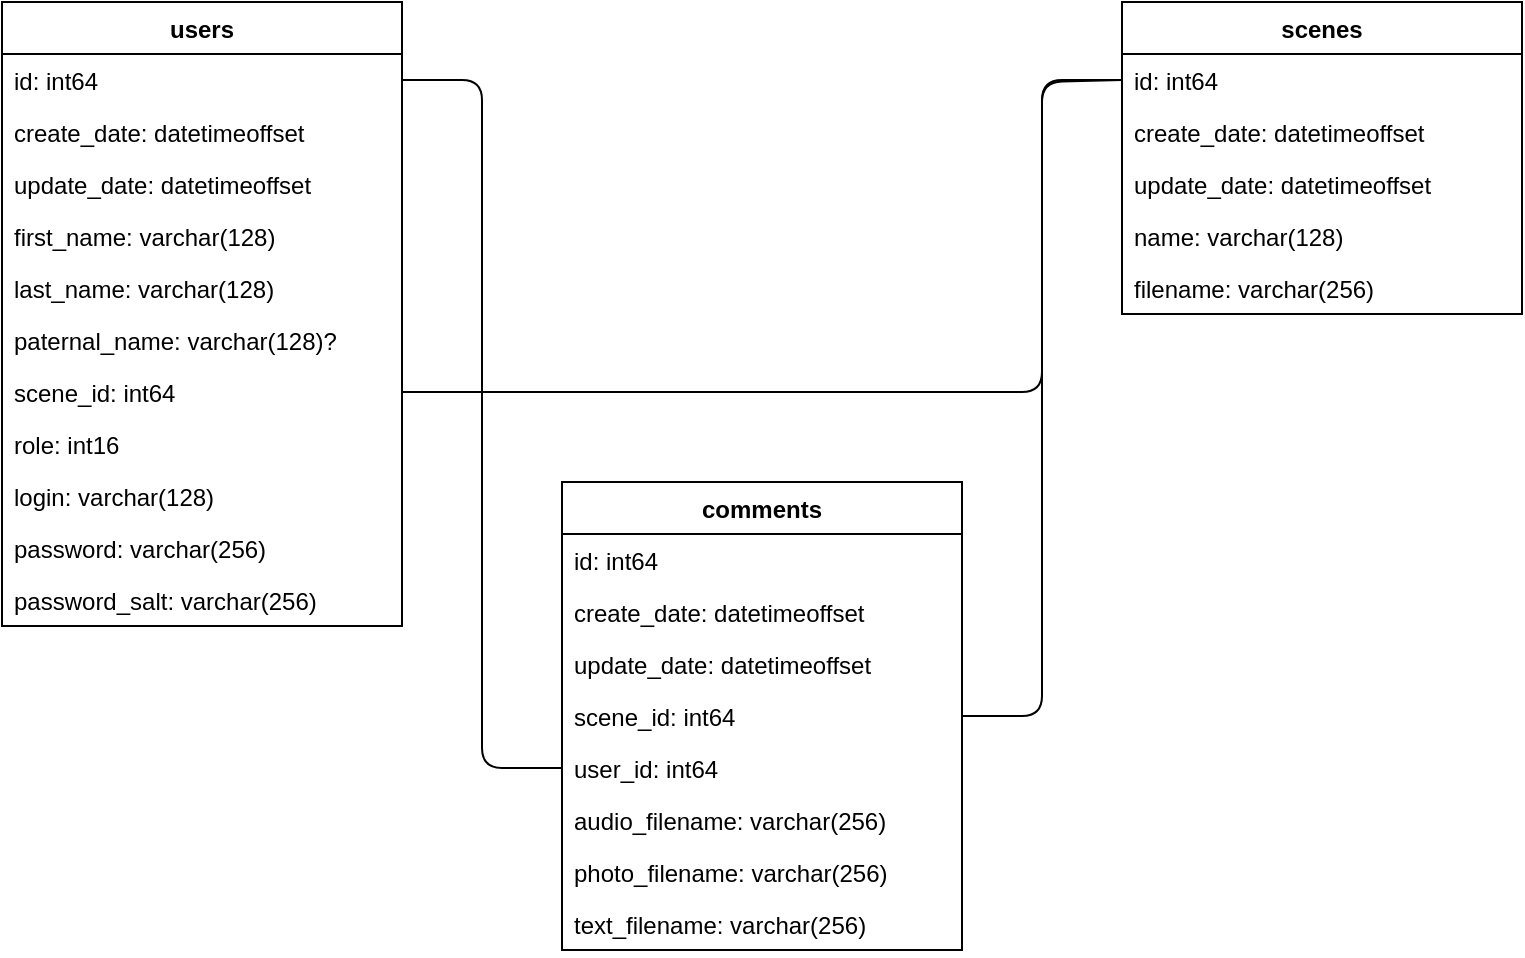 <mxfile version="21.7.5" type="device">
  <diagram id="ZD6vAAB5vX0gPBFmzIJg" name="Страница 1">
    <mxGraphModel dx="1418" dy="820" grid="1" gridSize="10" guides="1" tooltips="1" connect="1" arrows="1" fold="1" page="1" pageScale="1" pageWidth="850" pageHeight="1100" math="0" shadow="0">
      <root>
        <mxCell id="0" />
        <mxCell id="1" parent="0" />
        <mxCell id="gls_3-ArXgoeB-zUDCFK-3" value="users" style="swimlane;fontStyle=1;align=center;verticalAlign=top;childLayout=stackLayout;horizontal=1;startSize=26;horizontalStack=0;resizeParent=1;resizeParentMax=0;resizeLast=0;collapsible=1;marginBottom=0;" parent="1" vertex="1">
          <mxGeometry x="40" y="40" width="200" height="312" as="geometry" />
        </mxCell>
        <mxCell id="gls_3-ArXgoeB-zUDCFK-12" value="id: int64" style="text;strokeColor=none;fillColor=none;align=left;verticalAlign=top;spacingLeft=4;spacingRight=4;overflow=hidden;rotatable=0;points=[[0,0.5],[1,0.5]];portConstraint=eastwest;" parent="gls_3-ArXgoeB-zUDCFK-3" vertex="1">
          <mxGeometry y="26" width="200" height="26" as="geometry" />
        </mxCell>
        <mxCell id="gls_3-ArXgoeB-zUDCFK-13" value="create_date: datetimeoffset" style="text;strokeColor=none;fillColor=none;align=left;verticalAlign=top;spacingLeft=4;spacingRight=4;overflow=hidden;rotatable=0;points=[[0,0.5],[1,0.5]];portConstraint=eastwest;" parent="gls_3-ArXgoeB-zUDCFK-3" vertex="1">
          <mxGeometry y="52" width="200" height="26" as="geometry" />
        </mxCell>
        <mxCell id="gls_3-ArXgoeB-zUDCFK-14" value="update_date: datetimeoffset" style="text;strokeColor=none;fillColor=none;align=left;verticalAlign=top;spacingLeft=4;spacingRight=4;overflow=hidden;rotatable=0;points=[[0,0.5],[1,0.5]];portConstraint=eastwest;" parent="gls_3-ArXgoeB-zUDCFK-3" vertex="1">
          <mxGeometry y="78" width="200" height="26" as="geometry" />
        </mxCell>
        <mxCell id="gls_3-ArXgoeB-zUDCFK-4" value="first_name: varchar(128)" style="text;strokeColor=none;fillColor=none;align=left;verticalAlign=top;spacingLeft=4;spacingRight=4;overflow=hidden;rotatable=0;points=[[0,0.5],[1,0.5]];portConstraint=eastwest;" parent="gls_3-ArXgoeB-zUDCFK-3" vertex="1">
          <mxGeometry y="104" width="200" height="26" as="geometry" />
        </mxCell>
        <mxCell id="gls_3-ArXgoeB-zUDCFK-7" value="last_name: varchar(128)" style="text;strokeColor=none;fillColor=none;align=left;verticalAlign=top;spacingLeft=4;spacingRight=4;overflow=hidden;rotatable=0;points=[[0,0.5],[1,0.5]];portConstraint=eastwest;" parent="gls_3-ArXgoeB-zUDCFK-3" vertex="1">
          <mxGeometry y="130" width="200" height="26" as="geometry" />
        </mxCell>
        <mxCell id="gls_3-ArXgoeB-zUDCFK-8" value="paternal_name: varchar(128)?" style="text;strokeColor=none;fillColor=none;align=left;verticalAlign=top;spacingLeft=4;spacingRight=4;overflow=hidden;rotatable=0;points=[[0,0.5],[1,0.5]];portConstraint=eastwest;" parent="gls_3-ArXgoeB-zUDCFK-3" vertex="1">
          <mxGeometry y="156" width="200" height="26" as="geometry" />
        </mxCell>
        <mxCell id="_sVOjCqYTX2mrnXqk3U7-1" value="scene_id: int64" style="text;strokeColor=none;fillColor=none;align=left;verticalAlign=top;spacingLeft=4;spacingRight=4;overflow=hidden;rotatable=0;points=[[0,0.5],[1,0.5]];portConstraint=eastwest;" vertex="1" parent="gls_3-ArXgoeB-zUDCFK-3">
          <mxGeometry y="182" width="200" height="26" as="geometry" />
        </mxCell>
        <mxCell id="gls_3-ArXgoeB-zUDCFK-25" value="role: int16" style="text;strokeColor=none;fillColor=none;align=left;verticalAlign=top;spacingLeft=4;spacingRight=4;overflow=hidden;rotatable=0;points=[[0,0.5],[1,0.5]];portConstraint=eastwest;" parent="gls_3-ArXgoeB-zUDCFK-3" vertex="1">
          <mxGeometry y="208" width="200" height="26" as="geometry" />
        </mxCell>
        <mxCell id="gls_3-ArXgoeB-zUDCFK-9" value="login: varchar(128)" style="text;strokeColor=none;fillColor=none;align=left;verticalAlign=top;spacingLeft=4;spacingRight=4;overflow=hidden;rotatable=0;points=[[0,0.5],[1,0.5]];portConstraint=eastwest;" parent="gls_3-ArXgoeB-zUDCFK-3" vertex="1">
          <mxGeometry y="234" width="200" height="26" as="geometry" />
        </mxCell>
        <mxCell id="gls_3-ArXgoeB-zUDCFK-11" value="password: varchar(256)" style="text;strokeColor=none;fillColor=none;align=left;verticalAlign=top;spacingLeft=4;spacingRight=4;overflow=hidden;rotatable=0;points=[[0,0.5],[1,0.5]];portConstraint=eastwest;" parent="gls_3-ArXgoeB-zUDCFK-3" vertex="1">
          <mxGeometry y="260" width="200" height="26" as="geometry" />
        </mxCell>
        <mxCell id="gls_3-ArXgoeB-zUDCFK-10" value="password_salt: varchar(256)" style="text;strokeColor=none;fillColor=none;align=left;verticalAlign=top;spacingLeft=4;spacingRight=4;overflow=hidden;rotatable=0;points=[[0,0.5],[1,0.5]];portConstraint=eastwest;" parent="gls_3-ArXgoeB-zUDCFK-3" vertex="1">
          <mxGeometry y="286" width="200" height="26" as="geometry" />
        </mxCell>
        <mxCell id="gls_3-ArXgoeB-zUDCFK-15" value="scenes" style="swimlane;fontStyle=1;align=center;verticalAlign=top;childLayout=stackLayout;horizontal=1;startSize=26;horizontalStack=0;resizeParent=1;resizeParentMax=0;resizeLast=0;collapsible=1;marginBottom=0;" parent="1" vertex="1">
          <mxGeometry x="600" y="40" width="200" height="156" as="geometry" />
        </mxCell>
        <mxCell id="gls_3-ArXgoeB-zUDCFK-16" value="id: int64" style="text;strokeColor=none;fillColor=none;align=left;verticalAlign=top;spacingLeft=4;spacingRight=4;overflow=hidden;rotatable=0;points=[[0,0.5],[1,0.5]];portConstraint=eastwest;" parent="gls_3-ArXgoeB-zUDCFK-15" vertex="1">
          <mxGeometry y="26" width="200" height="26" as="geometry" />
        </mxCell>
        <mxCell id="gls_3-ArXgoeB-zUDCFK-17" value="create_date: datetimeoffset" style="text;strokeColor=none;fillColor=none;align=left;verticalAlign=top;spacingLeft=4;spacingRight=4;overflow=hidden;rotatable=0;points=[[0,0.5],[1,0.5]];portConstraint=eastwest;" parent="gls_3-ArXgoeB-zUDCFK-15" vertex="1">
          <mxGeometry y="52" width="200" height="26" as="geometry" />
        </mxCell>
        <mxCell id="gls_3-ArXgoeB-zUDCFK-18" value="update_date: datetimeoffset" style="text;strokeColor=none;fillColor=none;align=left;verticalAlign=top;spacingLeft=4;spacingRight=4;overflow=hidden;rotatable=0;points=[[0,0.5],[1,0.5]];portConstraint=eastwest;" parent="gls_3-ArXgoeB-zUDCFK-15" vertex="1">
          <mxGeometry y="78" width="200" height="26" as="geometry" />
        </mxCell>
        <mxCell id="gls_3-ArXgoeB-zUDCFK-30" value="name: varchar(128)" style="text;strokeColor=none;fillColor=none;align=left;verticalAlign=top;spacingLeft=4;spacingRight=4;overflow=hidden;rotatable=0;points=[[0,0.5],[1,0.5]];portConstraint=eastwest;" parent="gls_3-ArXgoeB-zUDCFK-15" vertex="1">
          <mxGeometry y="104" width="200" height="26" as="geometry" />
        </mxCell>
        <mxCell id="gls_3-ArXgoeB-zUDCFK-31" value="filename: varchar(256)" style="text;strokeColor=none;fillColor=none;align=left;verticalAlign=top;spacingLeft=4;spacingRight=4;overflow=hidden;rotatable=0;points=[[0,0.5],[1,0.5]];portConstraint=eastwest;" parent="gls_3-ArXgoeB-zUDCFK-15" vertex="1">
          <mxGeometry y="130" width="200" height="26" as="geometry" />
        </mxCell>
        <mxCell id="gls_3-ArXgoeB-zUDCFK-40" value="comments" style="swimlane;fontStyle=1;align=center;verticalAlign=top;childLayout=stackLayout;horizontal=1;startSize=26;horizontalStack=0;resizeParent=1;resizeParentMax=0;resizeLast=0;collapsible=1;marginBottom=0;" parent="1" vertex="1">
          <mxGeometry x="320" y="280" width="200" height="234" as="geometry" />
        </mxCell>
        <mxCell id="gls_3-ArXgoeB-zUDCFK-41" value="id: int64" style="text;strokeColor=none;fillColor=none;align=left;verticalAlign=top;spacingLeft=4;spacingRight=4;overflow=hidden;rotatable=0;points=[[0,0.5],[1,0.5]];portConstraint=eastwest;" parent="gls_3-ArXgoeB-zUDCFK-40" vertex="1">
          <mxGeometry y="26" width="200" height="26" as="geometry" />
        </mxCell>
        <mxCell id="gls_3-ArXgoeB-zUDCFK-42" value="create_date: datetimeoffset" style="text;strokeColor=none;fillColor=none;align=left;verticalAlign=top;spacingLeft=4;spacingRight=4;overflow=hidden;rotatable=0;points=[[0,0.5],[1,0.5]];portConstraint=eastwest;" parent="gls_3-ArXgoeB-zUDCFK-40" vertex="1">
          <mxGeometry y="52" width="200" height="26" as="geometry" />
        </mxCell>
        <mxCell id="gls_3-ArXgoeB-zUDCFK-43" value="update_date: datetimeoffset" style="text;strokeColor=none;fillColor=none;align=left;verticalAlign=top;spacingLeft=4;spacingRight=4;overflow=hidden;rotatable=0;points=[[0,0.5],[1,0.5]];portConstraint=eastwest;" parent="gls_3-ArXgoeB-zUDCFK-40" vertex="1">
          <mxGeometry y="78" width="200" height="26" as="geometry" />
        </mxCell>
        <mxCell id="gls_3-ArXgoeB-zUDCFK-47" value="scene_id: int64" style="text;strokeColor=none;fillColor=none;align=left;verticalAlign=top;spacingLeft=4;spacingRight=4;overflow=hidden;rotatable=0;points=[[0,0.5],[1,0.5]];portConstraint=eastwest;" parent="gls_3-ArXgoeB-zUDCFK-40" vertex="1">
          <mxGeometry y="104" width="200" height="26" as="geometry" />
        </mxCell>
        <mxCell id="gls_3-ArXgoeB-zUDCFK-48" value="user_id: int64" style="text;strokeColor=none;fillColor=none;align=left;verticalAlign=top;spacingLeft=4;spacingRight=4;overflow=hidden;rotatable=0;points=[[0,0.5],[1,0.5]];portConstraint=eastwest;" parent="gls_3-ArXgoeB-zUDCFK-40" vertex="1">
          <mxGeometry y="130" width="200" height="26" as="geometry" />
        </mxCell>
        <mxCell id="gls_3-ArXgoeB-zUDCFK-44" value="audio_filename: varchar(256)" style="text;strokeColor=none;fillColor=none;align=left;verticalAlign=top;spacingLeft=4;spacingRight=4;overflow=hidden;rotatable=0;points=[[0,0.5],[1,0.5]];portConstraint=eastwest;" parent="gls_3-ArXgoeB-zUDCFK-40" vertex="1">
          <mxGeometry y="156" width="200" height="26" as="geometry" />
        </mxCell>
        <mxCell id="gls_3-ArXgoeB-zUDCFK-45" value="photo_filename: varchar(256)" style="text;strokeColor=none;fillColor=none;align=left;verticalAlign=top;spacingLeft=4;spacingRight=4;overflow=hidden;rotatable=0;points=[[0,0.5],[1,0.5]];portConstraint=eastwest;" parent="gls_3-ArXgoeB-zUDCFK-40" vertex="1">
          <mxGeometry y="182" width="200" height="26" as="geometry" />
        </mxCell>
        <mxCell id="gls_3-ArXgoeB-zUDCFK-46" value="text_filename: varchar(256)" style="text;strokeColor=none;fillColor=none;align=left;verticalAlign=top;spacingLeft=4;spacingRight=4;overflow=hidden;rotatable=0;points=[[0,0.5],[1,0.5]];portConstraint=eastwest;" parent="gls_3-ArXgoeB-zUDCFK-40" vertex="1">
          <mxGeometry y="208" width="200" height="26" as="geometry" />
        </mxCell>
        <mxCell id="gls_3-ArXgoeB-zUDCFK-49" value="" style="endArrow=none;html=1;rounded=1;entryX=0;entryY=0.5;entryDx=0;entryDy=0;exitX=1;exitY=0.5;exitDx=0;exitDy=0;" parent="1" source="gls_3-ArXgoeB-zUDCFK-47" target="gls_3-ArXgoeB-zUDCFK-16" edge="1">
          <mxGeometry width="50" height="50" relative="1" as="geometry">
            <mxPoint x="530" y="193" as="sourcePoint" />
            <mxPoint x="610" y="89" as="targetPoint" />
            <Array as="points">
              <mxPoint x="560" y="397" />
              <mxPoint x="560" y="79" />
            </Array>
          </mxGeometry>
        </mxCell>
        <mxCell id="gls_3-ArXgoeB-zUDCFK-50" value="" style="endArrow=none;html=1;rounded=1;entryX=0;entryY=0.5;entryDx=0;entryDy=0;exitX=1;exitY=0.5;exitDx=0;exitDy=0;" parent="1" source="gls_3-ArXgoeB-zUDCFK-12" target="gls_3-ArXgoeB-zUDCFK-48" edge="1">
          <mxGeometry width="50" height="50" relative="1" as="geometry">
            <mxPoint x="250" y="89" as="sourcePoint" />
            <mxPoint x="330" y="167" as="targetPoint" />
            <Array as="points">
              <mxPoint x="280" y="79" />
              <mxPoint x="280" y="423" />
            </Array>
          </mxGeometry>
        </mxCell>
        <mxCell id="_sVOjCqYTX2mrnXqk3U7-2" value="" style="endArrow=none;html=1;rounded=1;entryX=0;entryY=0.5;entryDx=0;entryDy=0;exitX=1;exitY=0.5;exitDx=0;exitDy=0;" edge="1" parent="1" source="_sVOjCqYTX2mrnXqk3U7-1" target="gls_3-ArXgoeB-zUDCFK-16">
          <mxGeometry width="50" height="50" relative="1" as="geometry">
            <mxPoint x="250" y="89" as="sourcePoint" />
            <mxPoint x="330" y="433" as="targetPoint" />
            <Array as="points">
              <mxPoint x="560" y="235" />
              <mxPoint x="560" y="80" />
            </Array>
          </mxGeometry>
        </mxCell>
      </root>
    </mxGraphModel>
  </diagram>
</mxfile>
